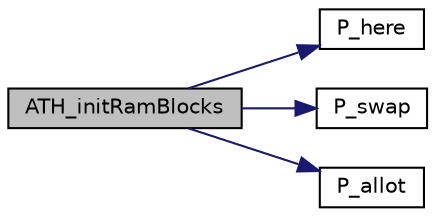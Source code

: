 digraph "ATH_initRamBlocks"
{
  edge [fontname="Helvetica",fontsize="10",labelfontname="Helvetica",labelfontsize="10"];
  node [fontname="Helvetica",fontsize="10",shape=record];
  rankdir="LR";
  Node2 [label="ATH_initRamBlocks",height=0.2,width=0.4,color="black", fillcolor="grey75", style="filled", fontcolor="black"];
  Node2 -> Node3 [color="midnightblue",fontsize="10",style="solid",fontname="Helvetica"];
  Node3 [label="P_here",height=0.2,width=0.4,color="black", fillcolor="white", style="filled",URL="$linux_8c.html#aa0520151ed637da9c8f3dcb477190a7f"];
  Node2 -> Node4 [color="midnightblue",fontsize="10",style="solid",fontname="Helvetica"];
  Node4 [label="P_swap",height=0.2,width=0.4,color="black", fillcolor="white", style="filled",URL="$linux_8c.html#a4675a4611c65f6fbc750d315402ece83"];
  Node2 -> Node5 [color="midnightblue",fontsize="10",style="solid",fontname="Helvetica"];
  Node5 [label="P_allot",height=0.2,width=0.4,color="black", fillcolor="white", style="filled",URL="$linux_8c.html#af5bb24ba5bc6c5f94cd33acd70a63dc1"];
}
